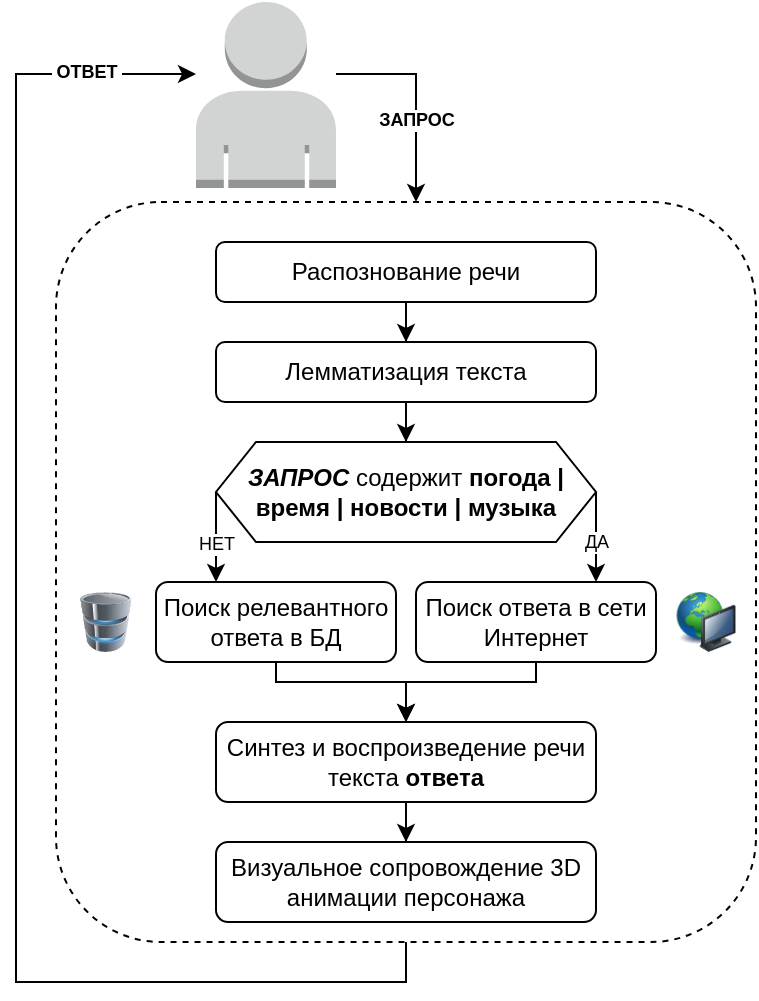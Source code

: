 <mxfile version="20.5.3" type="github"><diagram id="H_eVUDyV6C6Xr4hcjINK" name="Page-1"><mxGraphModel dx="868" dy="486" grid="1" gridSize="10" guides="1" tooltips="1" connect="1" arrows="1" fold="1" page="1" pageScale="1" pageWidth="850" pageHeight="1100" math="0" shadow="0"><root><mxCell id="0"/><mxCell id="1" parent="0"/><mxCell id="2cMrdoMNG_7DLIbq31c8-2" value="" style="rounded=1;whiteSpace=wrap;html=1;dashed=1;" parent="1" vertex="1"><mxGeometry x="300" y="110" width="350" height="370" as="geometry"/></mxCell><mxCell id="2cMrdoMNG_7DLIbq31c8-9" value="" style="edgeStyle=orthogonalEdgeStyle;rounded=0;orthogonalLoop=1;jettySize=auto;html=1;" parent="1" source="2cMrdoMNG_7DLIbq31c8-7" target="2cMrdoMNG_7DLIbq31c8-8" edge="1"><mxGeometry relative="1" as="geometry"/></mxCell><mxCell id="2cMrdoMNG_7DLIbq31c8-7" value="Распознование речи" style="rounded=1;whiteSpace=wrap;html=1;" parent="1" vertex="1"><mxGeometry x="380" y="130" width="190" height="30" as="geometry"/></mxCell><mxCell id="2cMrdoMNG_7DLIbq31c8-20" value="" style="edgeStyle=orthogonalEdgeStyle;rounded=0;orthogonalLoop=1;jettySize=auto;html=1;fontSize=9;" parent="1" source="2cMrdoMNG_7DLIbq31c8-8" target="2cMrdoMNG_7DLIbq31c8-19" edge="1"><mxGeometry relative="1" as="geometry"/></mxCell><mxCell id="2cMrdoMNG_7DLIbq31c8-8" value="Лемматизация текста" style="whiteSpace=wrap;html=1;rounded=1;" parent="1" vertex="1"><mxGeometry x="380" y="180" width="190" height="30" as="geometry"/></mxCell><mxCell id="2cMrdoMNG_7DLIbq31c8-32" value="" style="edgeStyle=orthogonalEdgeStyle;rounded=0;orthogonalLoop=1;jettySize=auto;html=1;fontSize=9;" parent="1" source="2cMrdoMNG_7DLIbq31c8-12" target="2cMrdoMNG_7DLIbq31c8-31" edge="1"><mxGeometry relative="1" as="geometry"><Array as="points"><mxPoint x="410" y="350"/><mxPoint x="475" y="350"/></Array></mxGeometry></mxCell><mxCell id="2cMrdoMNG_7DLIbq31c8-12" value="Поиск релевантного ответа в БД" style="whiteSpace=wrap;html=1;rounded=1;" parent="1" vertex="1"><mxGeometry x="350" y="300" width="120" height="40" as="geometry"/></mxCell><mxCell id="2cMrdoMNG_7DLIbq31c8-21" style="edgeStyle=orthogonalEdgeStyle;rounded=0;orthogonalLoop=1;jettySize=auto;html=1;exitX=0;exitY=0.5;exitDx=0;exitDy=0;entryX=0.25;entryY=0;entryDx=0;entryDy=0;fontSize=9;" parent="1" source="2cMrdoMNG_7DLIbq31c8-19" target="2cMrdoMNG_7DLIbq31c8-12" edge="1"><mxGeometry relative="1" as="geometry"><Array as="points"><mxPoint x="380" y="280"/><mxPoint x="380" y="280"/></Array></mxGeometry></mxCell><mxCell id="2cMrdoMNG_7DLIbq31c8-22" value="НЕТ" style="edgeLabel;html=1;align=center;verticalAlign=middle;resizable=0;points=[];fontSize=9;" parent="2cMrdoMNG_7DLIbq31c8-21" vertex="1" connectable="0"><mxGeometry x="-0.27" y="2" relative="1" as="geometry"><mxPoint x="-2" y="9" as="offset"/></mxGeometry></mxCell><mxCell id="2cMrdoMNG_7DLIbq31c8-24" style="edgeStyle=orthogonalEdgeStyle;rounded=0;orthogonalLoop=1;jettySize=auto;html=1;exitX=1;exitY=0.5;exitDx=0;exitDy=0;entryX=0.75;entryY=0;entryDx=0;entryDy=0;fontSize=9;" parent="1" source="2cMrdoMNG_7DLIbq31c8-19" target="2cMrdoMNG_7DLIbq31c8-23" edge="1"><mxGeometry relative="1" as="geometry"><Array as="points"><mxPoint x="570" y="255"/><mxPoint x="570" y="300"/></Array></mxGeometry></mxCell><mxCell id="2cMrdoMNG_7DLIbq31c8-25" value="ДА" style="edgeLabel;html=1;align=center;verticalAlign=middle;resizable=0;points=[];fontSize=9;" parent="2cMrdoMNG_7DLIbq31c8-24" vertex="1" connectable="0"><mxGeometry x="0.28" y="-1" relative="1" as="geometry"><mxPoint x="1" y="-4" as="offset"/></mxGeometry></mxCell><mxCell id="2cMrdoMNG_7DLIbq31c8-19" value="&lt;b style=&quot;font-size: 12px&quot;&gt;&lt;i&gt;ЗАПРОС&lt;/i&gt;&lt;/b&gt;&lt;span style=&quot;font-size: 12px&quot;&gt;&amp;nbsp;содержит&amp;nbsp;&lt;/span&gt;&lt;b style=&quot;font-size: 12px&quot;&gt;погода | время | новости | музыка&lt;/b&gt;" style="shape=hexagon;perimeter=hexagonPerimeter2;whiteSpace=wrap;html=1;fixedSize=1;fontSize=9;" parent="1" vertex="1"><mxGeometry x="380" y="230" width="190" height="50" as="geometry"/></mxCell><mxCell id="2cMrdoMNG_7DLIbq31c8-33" style="edgeStyle=orthogonalEdgeStyle;rounded=0;orthogonalLoop=1;jettySize=auto;html=1;fontSize=9;" parent="1" source="2cMrdoMNG_7DLIbq31c8-23" target="2cMrdoMNG_7DLIbq31c8-31" edge="1"><mxGeometry relative="1" as="geometry"><Array as="points"><mxPoint x="540" y="350"/><mxPoint x="475" y="350"/></Array></mxGeometry></mxCell><mxCell id="2cMrdoMNG_7DLIbq31c8-23" value="Поиск ответа в сети Интернет" style="whiteSpace=wrap;html=1;rounded=1;" parent="1" vertex="1"><mxGeometry x="480" y="300" width="120" height="40" as="geometry"/></mxCell><mxCell id="2cMrdoMNG_7DLIbq31c8-26" value="" style="image;html=1;image=img/lib/clip_art/computers/Network_128x128.png;fontSize=9;" parent="1" vertex="1"><mxGeometry x="610" y="305" width="30" height="30" as="geometry"/></mxCell><mxCell id="2cMrdoMNG_7DLIbq31c8-27" value="" style="image;html=1;image=img/lib/clip_art/computers/Database_128x128.png;fontSize=9;" parent="1" vertex="1"><mxGeometry x="310" y="305" width="30" height="30" as="geometry"/></mxCell><mxCell id="2cMrdoMNG_7DLIbq31c8-37" value="" style="edgeStyle=orthogonalEdgeStyle;rounded=0;orthogonalLoop=1;jettySize=auto;html=1;fontSize=9;" parent="1" source="2cMrdoMNG_7DLIbq31c8-31" target="2cMrdoMNG_7DLIbq31c8-34" edge="1"><mxGeometry relative="1" as="geometry"/></mxCell><mxCell id="2cMrdoMNG_7DLIbq31c8-31" value="Синтез и воспроизведение речи текста &lt;b&gt;ответа&lt;/b&gt;" style="rounded=1;whiteSpace=wrap;html=1;" parent="1" vertex="1"><mxGeometry x="380" y="370" width="190" height="40" as="geometry"/></mxCell><mxCell id="2cMrdoMNG_7DLIbq31c8-34" value="Визуальное сопровождение 3D анимации персонажа" style="rounded=1;whiteSpace=wrap;html=1;" parent="1" vertex="1"><mxGeometry x="380" y="430" width="190" height="40" as="geometry"/></mxCell><mxCell id="2cMrdoMNG_7DLIbq31c8-39" style="edgeStyle=orthogonalEdgeStyle;rounded=0;orthogonalLoop=1;jettySize=auto;html=1;fontSize=9;" parent="1" source="2cMrdoMNG_7DLIbq31c8-38" edge="1"><mxGeometry relative="1" as="geometry"><mxPoint x="510" y="-20" as="sourcePoint"/><mxPoint x="480" y="110" as="targetPoint"/><Array as="points"><mxPoint x="480" y="46"/><mxPoint x="480" y="110"/></Array></mxGeometry></mxCell><mxCell id="2cMrdoMNG_7DLIbq31c8-40" value="ЗАПРОС" style="edgeLabel;html=1;align=center;verticalAlign=middle;resizable=0;points=[];fontSize=9;fontStyle=1" parent="2cMrdoMNG_7DLIbq31c8-39" vertex="1" connectable="0"><mxGeometry x="-0.009" y="2" relative="1" as="geometry"><mxPoint x="-2" y="11" as="offset"/></mxGeometry></mxCell><mxCell id="2cMrdoMNG_7DLIbq31c8-45" style="edgeStyle=orthogonalEdgeStyle;rounded=0;orthogonalLoop=1;jettySize=auto;html=1;entryX=0.5;entryY=1;entryDx=0;entryDy=0;fontSize=9;startArrow=classic;startFill=1;endArrow=none;endFill=0;fontStyle=1" parent="1" source="2cMrdoMNG_7DLIbq31c8-38" target="2cMrdoMNG_7DLIbq31c8-2" edge="1"><mxGeometry relative="1" as="geometry"><Array as="points"><mxPoint x="280" y="46"/><mxPoint x="280" y="500"/><mxPoint x="475" y="500"/></Array></mxGeometry></mxCell><mxCell id="2cMrdoMNG_7DLIbq31c8-46" value="&amp;nbsp;ОТВЕТ&amp;nbsp;" style="edgeLabel;html=1;align=center;verticalAlign=middle;resizable=0;points=[];fontSize=9;fontStyle=1" parent="2cMrdoMNG_7DLIbq31c8-45" vertex="1" connectable="0"><mxGeometry x="-0.854" y="-1" relative="1" as="geometry"><mxPoint as="offset"/></mxGeometry></mxCell><mxCell id="2cMrdoMNG_7DLIbq31c8-38" value="" style="outlineConnect=0;dashed=0;verticalLabelPosition=bottom;verticalAlign=top;align=center;html=1;shape=mxgraph.aws3.user;fillColor=#D2D3D3;gradientColor=none;fontSize=9;" parent="1" vertex="1"><mxGeometry x="370" y="10" width="70" height="93" as="geometry"/></mxCell></root></mxGraphModel></diagram></mxfile>